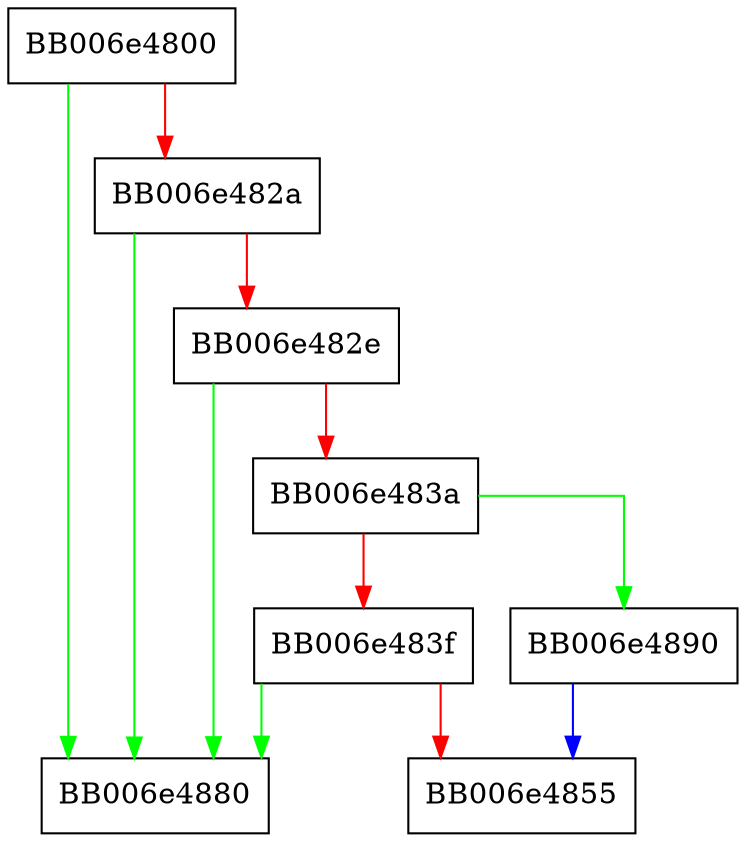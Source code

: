 digraph dsa_sign_message_final {
  node [shape="box"];
  graph [splines=ortho];
  BB006e4800 -> BB006e4880 [color="green"];
  BB006e4800 -> BB006e482a [color="red"];
  BB006e482a -> BB006e4880 [color="green"];
  BB006e482a -> BB006e482e [color="red"];
  BB006e482e -> BB006e4880 [color="green"];
  BB006e482e -> BB006e483a [color="red"];
  BB006e483a -> BB006e4890 [color="green"];
  BB006e483a -> BB006e483f [color="red"];
  BB006e483f -> BB006e4880 [color="green"];
  BB006e483f -> BB006e4855 [color="red"];
  BB006e4890 -> BB006e4855 [color="blue"];
}